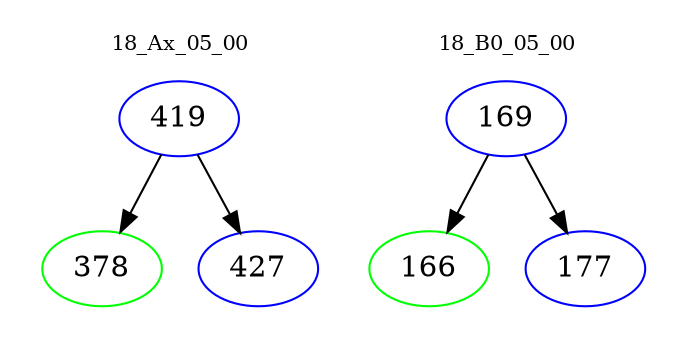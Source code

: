 digraph{
subgraph cluster_0 {
color = white
label = "18_Ax_05_00";
fontsize=10;
T0_419 [label="419", color="blue"]
T0_419 -> T0_378 [color="black"]
T0_378 [label="378", color="green"]
T0_419 -> T0_427 [color="black"]
T0_427 [label="427", color="blue"]
}
subgraph cluster_1 {
color = white
label = "18_B0_05_00";
fontsize=10;
T1_169 [label="169", color="blue"]
T1_169 -> T1_166 [color="black"]
T1_166 [label="166", color="green"]
T1_169 -> T1_177 [color="black"]
T1_177 [label="177", color="blue"]
}
}
